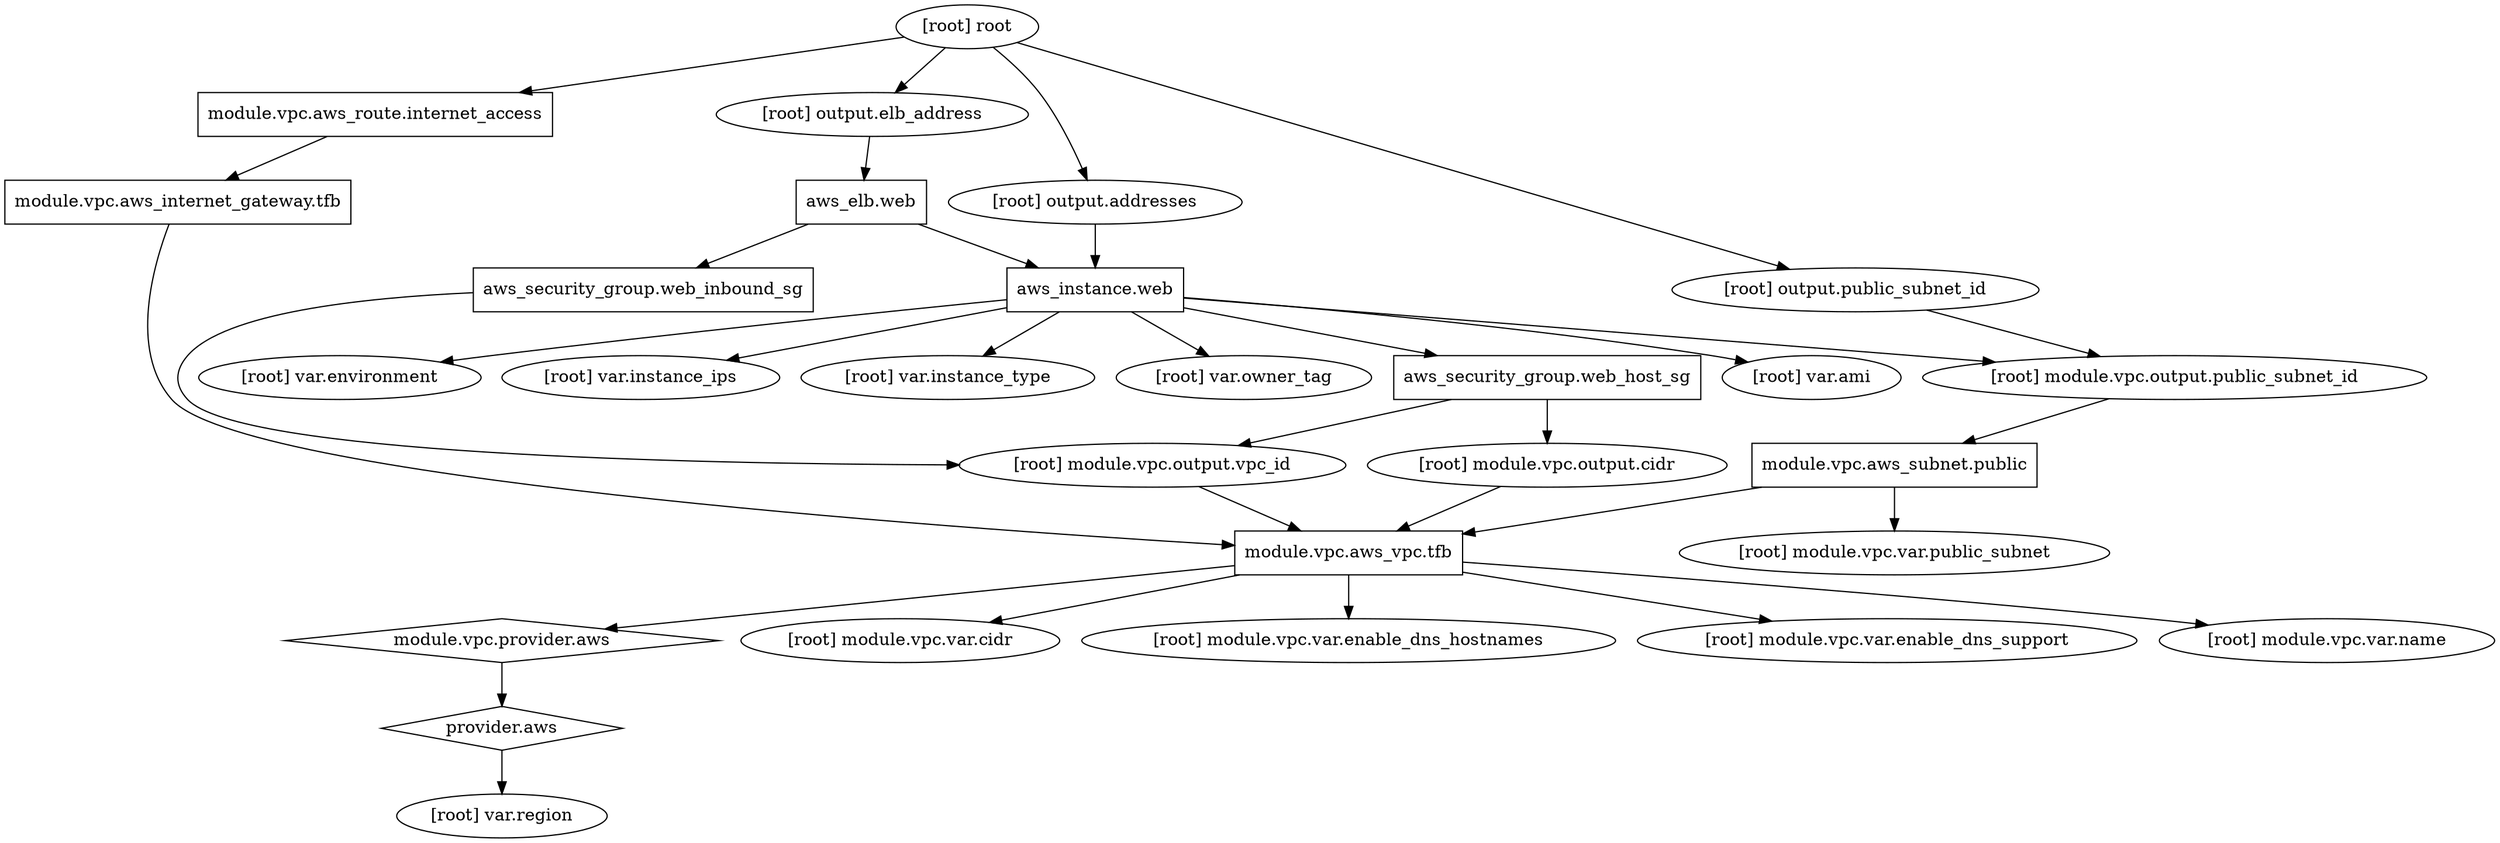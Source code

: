digraph {
	compound = "true"
	newrank = "true"
	subgraph "root" {
		"[root] aws_elb.web" [label = "aws_elb.web", shape = "box"]
		"[root] aws_instance.web" [label = "aws_instance.web", shape = "box"]
		"[root] aws_security_group.web_host_sg" [label = "aws_security_group.web_host_sg", shape = "box"]
		"[root] aws_security_group.web_inbound_sg" [label = "aws_security_group.web_inbound_sg", shape = "box"]
		"[root] module.vpc.aws_internet_gateway.tfb" [label = "module.vpc.aws_internet_gateway.tfb", shape = "box"]
		"[root] module.vpc.aws_route.internet_access" [label = "module.vpc.aws_route.internet_access", shape = "box"]
		"[root] module.vpc.aws_subnet.public" [label = "module.vpc.aws_subnet.public", shape = "box"]
		"[root] module.vpc.aws_vpc.tfb" [label = "module.vpc.aws_vpc.tfb", shape = "box"]
		"[root] module.vpc.provider.aws" [label = "module.vpc.provider.aws", shape = "diamond"]
		"[root] provider.aws" [label = "provider.aws", shape = "diamond"]
		"[root] aws_elb.web" -> "[root] aws_instance.web"
		"[root] aws_elb.web" -> "[root] aws_security_group.web_inbound_sg"
		"[root] aws_instance.web" -> "[root] aws_security_group.web_host_sg"
		"[root] aws_instance.web" -> "[root] module.vpc.output.public_subnet_id"
		"[root] aws_instance.web" -> "[root] var.ami"
		"[root] aws_instance.web" -> "[root] var.environment"
		"[root] aws_instance.web" -> "[root] var.instance_ips"
		"[root] aws_instance.web" -> "[root] var.instance_type"
		"[root] aws_instance.web" -> "[root] var.owner_tag"
		"[root] aws_security_group.web_host_sg" -> "[root] module.vpc.output.cidr"
		"[root] aws_security_group.web_host_sg" -> "[root] module.vpc.output.vpc_id"
		"[root] aws_security_group.web_inbound_sg" -> "[root] module.vpc.output.vpc_id"
		"[root] module.vpc.aws_internet_gateway.tfb" -> "[root] module.vpc.aws_vpc.tfb"
		"[root] module.vpc.aws_route.internet_access" -> "[root] module.vpc.aws_internet_gateway.tfb"
		"[root] module.vpc.aws_subnet.public" -> "[root] module.vpc.aws_vpc.tfb"
		"[root] module.vpc.aws_subnet.public" -> "[root] module.vpc.var.public_subnet"
		"[root] module.vpc.aws_vpc.tfb" -> "[root] module.vpc.provider.aws"
		"[root] module.vpc.aws_vpc.tfb" -> "[root] module.vpc.var.cidr"
		"[root] module.vpc.aws_vpc.tfb" -> "[root] module.vpc.var.enable_dns_hostnames"
		"[root] module.vpc.aws_vpc.tfb" -> "[root] module.vpc.var.enable_dns_support"
		"[root] module.vpc.aws_vpc.tfb" -> "[root] module.vpc.var.name"
		"[root] module.vpc.output.cidr" -> "[root] module.vpc.aws_vpc.tfb"
		"[root] module.vpc.output.public_subnet_id" -> "[root] module.vpc.aws_subnet.public"
		"[root] module.vpc.output.vpc_id" -> "[root] module.vpc.aws_vpc.tfb"
		"[root] module.vpc.provider.aws" -> "[root] provider.aws"
		"[root] output.addresses" -> "[root] aws_instance.web"
		"[root] output.elb_address" -> "[root] aws_elb.web"
		"[root] output.public_subnet_id" -> "[root] module.vpc.output.public_subnet_id"
		"[root] provider.aws" -> "[root] var.region"
		"[root] root" -> "[root] module.vpc.aws_route.internet_access"
		"[root] root" -> "[root] output.addresses"
		"[root] root" -> "[root] output.elb_address"
		"[root] root" -> "[root] output.public_subnet_id"
	}
}

